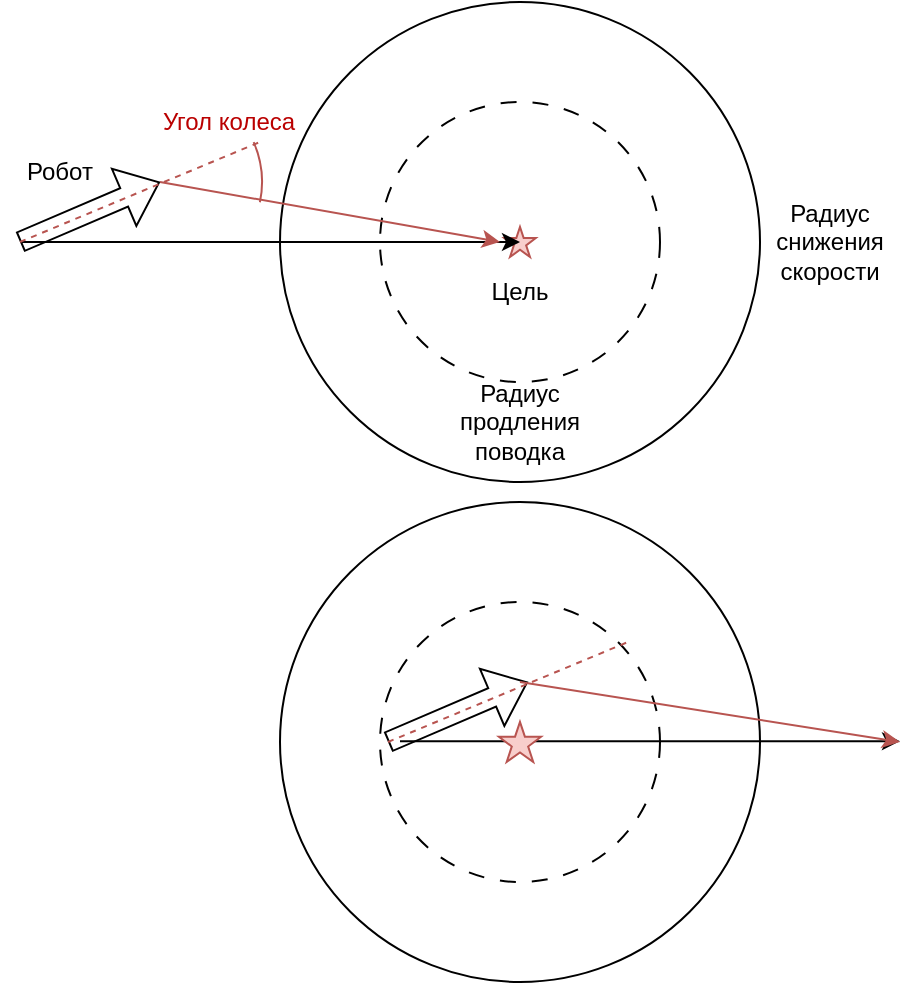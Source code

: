 <mxfile version="24.8.3">
  <diagram name="Страница — 1" id="fmPqXPNIHuQOw5xjl5uG">
    <mxGraphModel dx="1050" dy="522" grid="1" gridSize="10" guides="1" tooltips="1" connect="1" arrows="1" fold="1" page="1" pageScale="1" pageWidth="827" pageHeight="1169" math="0" shadow="0">
      <root>
        <mxCell id="0" />
        <mxCell id="1" parent="0" />
        <mxCell id="g34fKqwJl3iMvaoJrVA_-29" value="" style="verticalLabelPosition=bottom;verticalAlign=top;html=1;shape=mxgraph.basic.star;fillColor=#f8cecc;strokeColor=#b85450;" vertex="1" parent="1">
          <mxGeometry x="472.1" y="272.5" width="15.79" height="15" as="geometry" />
        </mxCell>
        <mxCell id="g34fKqwJl3iMvaoJrVA_-11" value="" style="ellipse;whiteSpace=wrap;html=1;aspect=fixed;fillColor=none;dashed=1;dashPattern=8 8;" vertex="1" parent="1">
          <mxGeometry x="410" y="210" width="140" height="140" as="geometry" />
        </mxCell>
        <mxCell id="g34fKqwJl3iMvaoJrVA_-1" value="" style="ellipse;whiteSpace=wrap;html=1;aspect=fixed;fillColor=none;" vertex="1" parent="1">
          <mxGeometry x="360" y="160" width="240" height="240" as="geometry" />
        </mxCell>
        <mxCell id="g34fKqwJl3iMvaoJrVA_-2" value="" style="shape=flexArrow;endArrow=classic;html=1;rounded=0;" edge="1" parent="1">
          <mxGeometry width="50" height="50" relative="1" as="geometry">
            <mxPoint x="230" y="280" as="sourcePoint" />
            <mxPoint x="300" y="250" as="targetPoint" />
          </mxGeometry>
        </mxCell>
        <mxCell id="g34fKqwJl3iMvaoJrVA_-3" value="" style="endArrow=classic;html=1;rounded=0;" edge="1" parent="1">
          <mxGeometry width="50" height="50" relative="1" as="geometry">
            <mxPoint x="230" y="280" as="sourcePoint" />
            <mxPoint x="480" y="280" as="targetPoint" />
          </mxGeometry>
        </mxCell>
        <mxCell id="g34fKqwJl3iMvaoJrVA_-13" value="" style="ellipse;whiteSpace=wrap;html=1;aspect=fixed;fillColor=none;dashed=1;dashPattern=8 8;" vertex="1" parent="1">
          <mxGeometry x="410" y="460" width="140" height="140" as="geometry" />
        </mxCell>
        <mxCell id="g34fKqwJl3iMvaoJrVA_-14" value="" style="ellipse;whiteSpace=wrap;html=1;aspect=fixed;fillColor=none;" vertex="1" parent="1">
          <mxGeometry x="360" y="410" width="240" height="240" as="geometry" />
        </mxCell>
        <mxCell id="g34fKqwJl3iMvaoJrVA_-15" value="" style="shape=flexArrow;endArrow=classic;html=1;rounded=0;" edge="1" parent="1">
          <mxGeometry width="50" height="50" relative="1" as="geometry">
            <mxPoint x="414" y="530" as="sourcePoint" />
            <mxPoint x="484" y="500" as="targetPoint" />
          </mxGeometry>
        </mxCell>
        <mxCell id="g34fKqwJl3iMvaoJrVA_-16" value="" style="endArrow=classic;html=1;rounded=0;" edge="1" parent="1">
          <mxGeometry width="50" height="50" relative="1" as="geometry">
            <mxPoint x="420" y="529.58" as="sourcePoint" />
            <mxPoint x="670" y="529.58" as="targetPoint" />
          </mxGeometry>
        </mxCell>
        <mxCell id="g34fKqwJl3iMvaoJrVA_-18" value="Робот" style="text;html=1;align=center;verticalAlign=middle;whiteSpace=wrap;rounded=0;" vertex="1" parent="1">
          <mxGeometry x="220" y="230" width="60" height="30" as="geometry" />
        </mxCell>
        <mxCell id="g34fKqwJl3iMvaoJrVA_-19" value="" style="endArrow=classic;html=1;rounded=0;fillColor=#f8cecc;strokeColor=#b85450;" edge="1" parent="1">
          <mxGeometry width="50" height="50" relative="1" as="geometry">
            <mxPoint x="300" y="250" as="sourcePoint" />
            <mxPoint x="470" y="280" as="targetPoint" />
          </mxGeometry>
        </mxCell>
        <mxCell id="g34fKqwJl3iMvaoJrVA_-20" value="" style="endArrow=none;dashed=1;html=1;rounded=0;fillColor=#f8cecc;strokeColor=#b85450;" edge="1" parent="1">
          <mxGeometry width="50" height="50" relative="1" as="geometry">
            <mxPoint x="230" y="280" as="sourcePoint" />
            <mxPoint x="350" y="230" as="targetPoint" />
          </mxGeometry>
        </mxCell>
        <mxCell id="g34fKqwJl3iMvaoJrVA_-21" value="" style="endArrow=classic;html=1;rounded=0;fillColor=#f8cecc;strokeColor=#b85450;" edge="1" parent="1">
          <mxGeometry width="50" height="50" relative="1" as="geometry">
            <mxPoint x="480" y="500" as="sourcePoint" />
            <mxPoint x="670" y="530" as="targetPoint" />
          </mxGeometry>
        </mxCell>
        <mxCell id="g34fKqwJl3iMvaoJrVA_-22" value="" style="endArrow=none;dashed=1;html=1;rounded=0;fillColor=#f8cecc;strokeColor=#b85450;" edge="1" parent="1">
          <mxGeometry width="50" height="50" relative="1" as="geometry">
            <mxPoint x="414" y="530" as="sourcePoint" />
            <mxPoint x="534" y="480" as="targetPoint" />
          </mxGeometry>
        </mxCell>
        <mxCell id="g34fKqwJl3iMvaoJrVA_-23" value="Цель" style="text;html=1;align=center;verticalAlign=middle;whiteSpace=wrap;rounded=0;" vertex="1" parent="1">
          <mxGeometry x="450" y="290" width="60" height="30" as="geometry" />
        </mxCell>
        <mxCell id="g34fKqwJl3iMvaoJrVA_-24" value="Радиус&lt;div&gt;снижения скорости&lt;/div&gt;" style="text;html=1;align=center;verticalAlign=middle;whiteSpace=wrap;rounded=0;" vertex="1" parent="1">
          <mxGeometry x="600" y="260" width="70" height="40" as="geometry" />
        </mxCell>
        <mxCell id="g34fKqwJl3iMvaoJrVA_-25" value="Радиус&lt;div&gt;продления поводка&lt;/div&gt;" style="text;html=1;align=center;verticalAlign=middle;whiteSpace=wrap;rounded=0;" vertex="1" parent="1">
          <mxGeometry x="445" y="350" width="70" height="40" as="geometry" />
        </mxCell>
        <mxCell id="g34fKqwJl3iMvaoJrVA_-26" value="Угол колеса" style="text;html=1;align=center;verticalAlign=middle;whiteSpace=wrap;rounded=0;fillColor=none;strokeColor=none;fontColor=#BA0000;" vertex="1" parent="1">
          <mxGeometry x="300" y="210" width="69" height="20" as="geometry" />
        </mxCell>
        <mxCell id="g34fKqwJl3iMvaoJrVA_-27" value="" style="verticalLabelPosition=bottom;verticalAlign=top;html=1;shape=mxgraph.basic.arc;startAngle=0.779;endAngle=0.877;rotation=-214;fillColor=#f8cecc;strokeColor=#b85450;" vertex="1" parent="1">
          <mxGeometry x="251" y="200" width="100" height="100" as="geometry" />
        </mxCell>
        <mxCell id="g34fKqwJl3iMvaoJrVA_-34" value="" style="verticalLabelPosition=bottom;verticalAlign=top;html=1;shape=mxgraph.basic.star;fillColor=#f8cecc;strokeColor=#b85450;" vertex="1" parent="1">
          <mxGeometry x="469.46" y="520" width="21.05" height="20" as="geometry" />
        </mxCell>
      </root>
    </mxGraphModel>
  </diagram>
</mxfile>
